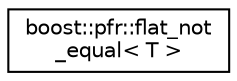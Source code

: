digraph "Graphical Class Hierarchy"
{
  edge [fontname="Helvetica",fontsize="10",labelfontname="Helvetica",labelfontsize="10"];
  node [fontname="Helvetica",fontsize="10",shape=record];
  rankdir="LR";
  Node0 [label="boost::pfr::flat_not\l_equal\< T \>",height=0.2,width=0.4,color="black", fillcolor="white", style="filled",URL="$structboost_1_1pfr_1_1flat__not__equal.html",tooltip="std::not_equal like flattening comparator "];
}
